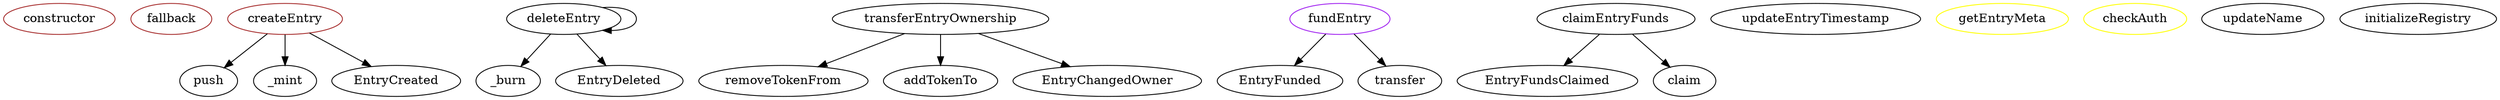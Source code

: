 strict digraph {
  constructor [color=brown]
  fallback [color=brown]
  createEntry [color=brown]
  push
  _mint
  EntryCreated
  deleteEntry
  _burn
  EntryDeleted
  transferEntryOwnership
  removeTokenFrom
  addTokenTo
  EntryChangedOwner
  fundEntry [color=purple]
  EntryFunded
  transfer
  claimEntryFunds
  EntryFundsClaimed
  claim
  updateEntryTimestamp
  getEntryMeta [color=yellow]
  checkAuth [color=yellow]
  updateName
  initializeRegistry
  createEntry -> push
  createEntry -> _mint
  createEntry -> EntryCreated
  deleteEntry -> _burn
  deleteEntry -> EntryDeleted
  deleteEntry -> deleteEntry
  transferEntryOwnership -> removeTokenFrom
  transferEntryOwnership -> addTokenTo
  transferEntryOwnership -> EntryChangedOwner
  fundEntry -> EntryFunded
  fundEntry -> transfer
  claimEntryFunds -> EntryFundsClaimed
  claimEntryFunds -> claim
}

